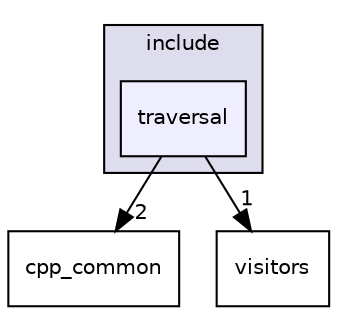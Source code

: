 digraph "traversal" {
  compound=true
  node [ fontsize="10", fontname="Helvetica"];
  edge [ labelfontsize="10", labelfontname="Helvetica"];
  subgraph clusterdir_d44c64559bbebec7f509842c48db8b23 {
    graph [ bgcolor="#ddddee", pencolor="black", label="include" fontname="Helvetica", fontsize="10", URL="dir_d44c64559bbebec7f509842c48db8b23.html"]
  dir_5466e26733ec81236675ae0596a2aeb9 [shape=box, label="traversal", style="filled", fillcolor="#eeeeff", pencolor="black", URL="dir_5466e26733ec81236675ae0596a2aeb9.html"];
  }
  dir_f413d2883acb285bdeb0fac3ae939ed0 [shape=box label="cpp_common" URL="dir_f413d2883acb285bdeb0fac3ae939ed0.html"];
  dir_4e5658a7286517e9c5b1437feaf10aed [shape=box label="visitors" URL="dir_4e5658a7286517e9c5b1437feaf10aed.html"];
  dir_5466e26733ec81236675ae0596a2aeb9->dir_f413d2883acb285bdeb0fac3ae939ed0 [headlabel="2", labeldistance=1.5 headhref="dir_000081_000012.html"];
  dir_5466e26733ec81236675ae0596a2aeb9->dir_4e5658a7286517e9c5b1437feaf10aed [headlabel="1", labeldistance=1.5 headhref="dir_000081_000055.html"];
}
